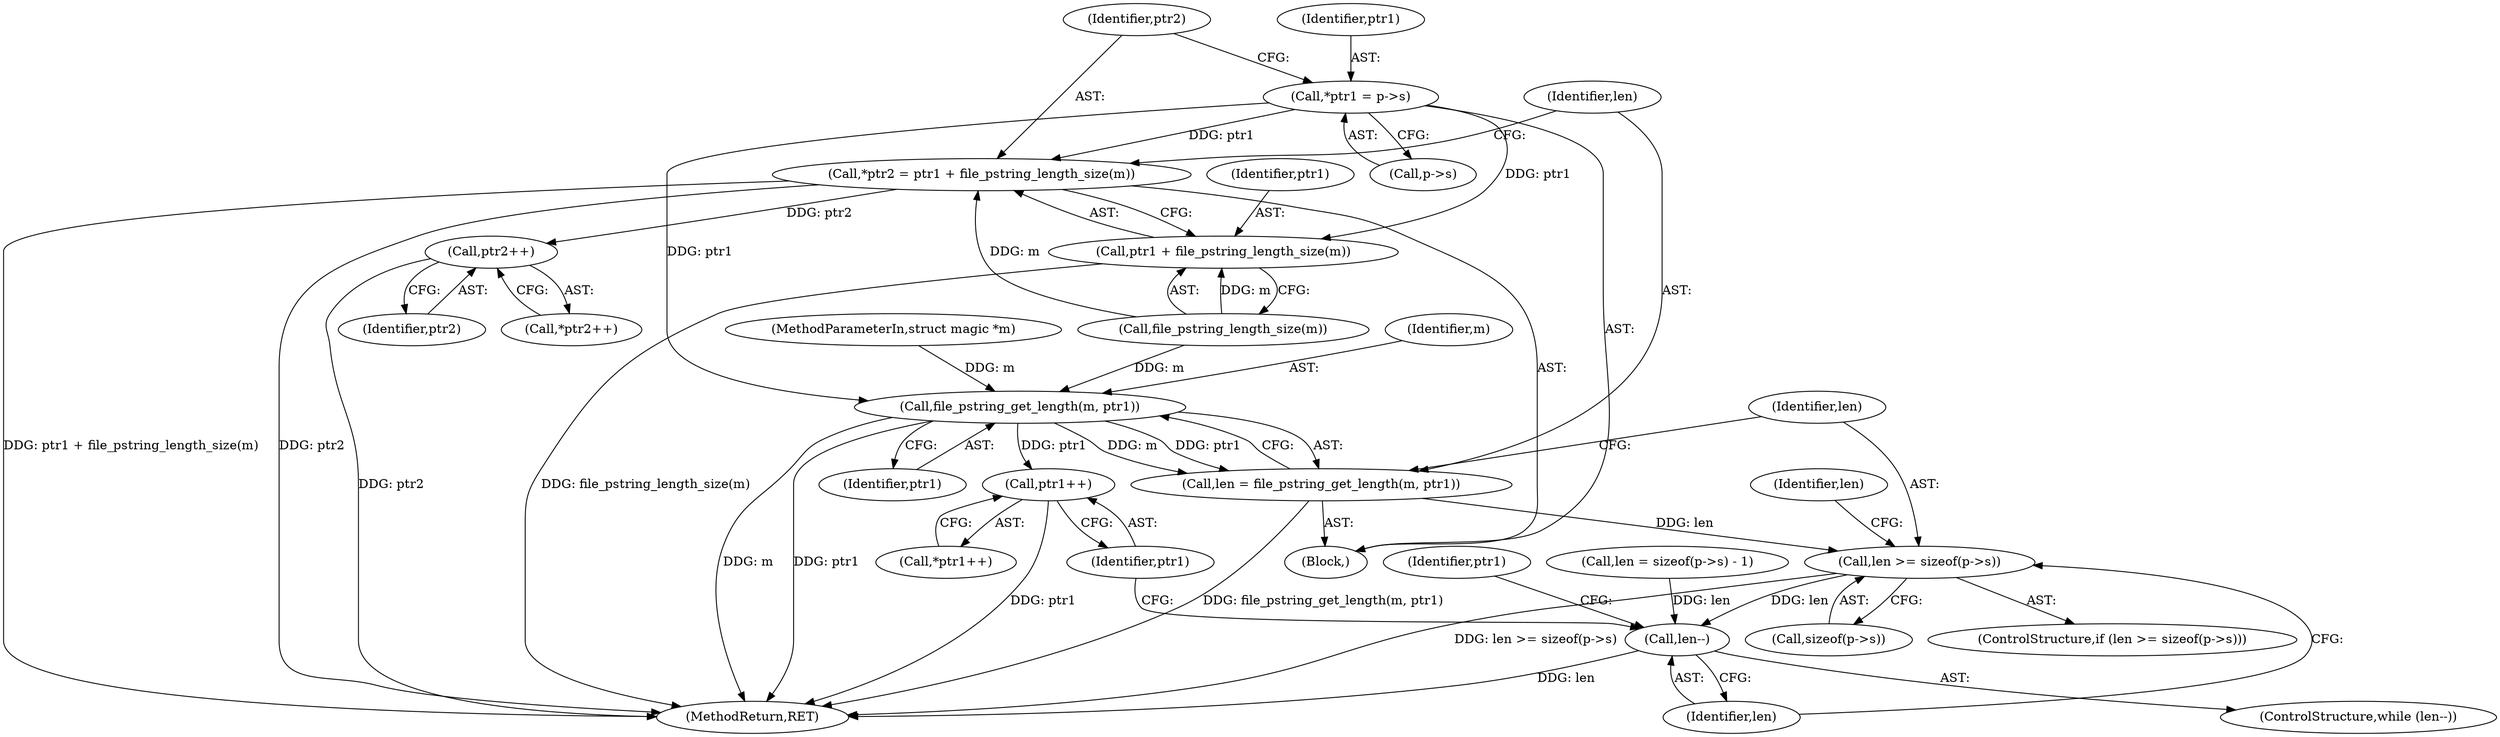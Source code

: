 digraph "0_file_4a284c89d6ef11aca34da65da7d673050a5ea320_2@pointer" {
"1000173" [label="(Call,*ptr1 = p->s)"];
"1000179" [label="(Call,*ptr2 = ptr1 + file_pstring_length_size(m))"];
"1000214" [label="(Call,ptr2++)"];
"1000181" [label="(Call,ptr1 + file_pstring_length_size(m))"];
"1000188" [label="(Call,file_pstring_get_length(m, ptr1))"];
"1000186" [label="(Call,len = file_pstring_get_length(m, ptr1))"];
"1000192" [label="(Call,len >= sizeof(p->s))"];
"1000207" [label="(Call,len--)"];
"1000211" [label="(Call,ptr1++)"];
"1000193" [label="(Identifier,len)"];
"1000206" [label="(ControlStructure,while (len--))"];
"1000208" [label="(Identifier,len)"];
"1000211" [label="(Call,ptr1++)"];
"1000187" [label="(Identifier,len)"];
"1000179" [label="(Call,*ptr2 = ptr1 + file_pstring_length_size(m))"];
"1000183" [label="(Call,file_pstring_length_size(m))"];
"1000218" [label="(Identifier,ptr1)"];
"1000103" [label="(MethodParameterIn,struct magic *m)"];
"1000180" [label="(Identifier,ptr2)"];
"1000171" [label="(Block,)"];
"1000194" [label="(Call,sizeof(p->s))"];
"1000175" [label="(Call,p->s)"];
"1000215" [label="(Identifier,ptr2)"];
"1000198" [label="(Call,len = sizeof(p->s) - 1)"];
"1000199" [label="(Identifier,len)"];
"1000214" [label="(Call,ptr2++)"];
"1000174" [label="(Identifier,ptr1)"];
"1000212" [label="(Identifier,ptr1)"];
"1000188" [label="(Call,file_pstring_get_length(m, ptr1))"];
"1000181" [label="(Call,ptr1 + file_pstring_length_size(m))"];
"1000210" [label="(Call,*ptr1++)"];
"1000213" [label="(Call,*ptr2++)"];
"1000902" [label="(MethodReturn,RET)"];
"1000182" [label="(Identifier,ptr1)"];
"1000189" [label="(Identifier,m)"];
"1000191" [label="(ControlStructure,if (len >= sizeof(p->s)))"];
"1000173" [label="(Call,*ptr1 = p->s)"];
"1000186" [label="(Call,len = file_pstring_get_length(m, ptr1))"];
"1000190" [label="(Identifier,ptr1)"];
"1000192" [label="(Call,len >= sizeof(p->s))"];
"1000207" [label="(Call,len--)"];
"1000173" -> "1000171"  [label="AST: "];
"1000173" -> "1000175"  [label="CFG: "];
"1000174" -> "1000173"  [label="AST: "];
"1000175" -> "1000173"  [label="AST: "];
"1000180" -> "1000173"  [label="CFG: "];
"1000173" -> "1000179"  [label="DDG: ptr1"];
"1000173" -> "1000181"  [label="DDG: ptr1"];
"1000173" -> "1000188"  [label="DDG: ptr1"];
"1000179" -> "1000171"  [label="AST: "];
"1000179" -> "1000181"  [label="CFG: "];
"1000180" -> "1000179"  [label="AST: "];
"1000181" -> "1000179"  [label="AST: "];
"1000187" -> "1000179"  [label="CFG: "];
"1000179" -> "1000902"  [label="DDG: ptr1 + file_pstring_length_size(m)"];
"1000179" -> "1000902"  [label="DDG: ptr2"];
"1000183" -> "1000179"  [label="DDG: m"];
"1000179" -> "1000214"  [label="DDG: ptr2"];
"1000214" -> "1000213"  [label="AST: "];
"1000214" -> "1000215"  [label="CFG: "];
"1000215" -> "1000214"  [label="AST: "];
"1000213" -> "1000214"  [label="CFG: "];
"1000214" -> "1000902"  [label="DDG: ptr2"];
"1000181" -> "1000183"  [label="CFG: "];
"1000182" -> "1000181"  [label="AST: "];
"1000183" -> "1000181"  [label="AST: "];
"1000181" -> "1000902"  [label="DDG: file_pstring_length_size(m)"];
"1000183" -> "1000181"  [label="DDG: m"];
"1000188" -> "1000186"  [label="AST: "];
"1000188" -> "1000190"  [label="CFG: "];
"1000189" -> "1000188"  [label="AST: "];
"1000190" -> "1000188"  [label="AST: "];
"1000186" -> "1000188"  [label="CFG: "];
"1000188" -> "1000902"  [label="DDG: ptr1"];
"1000188" -> "1000902"  [label="DDG: m"];
"1000188" -> "1000186"  [label="DDG: m"];
"1000188" -> "1000186"  [label="DDG: ptr1"];
"1000183" -> "1000188"  [label="DDG: m"];
"1000103" -> "1000188"  [label="DDG: m"];
"1000188" -> "1000211"  [label="DDG: ptr1"];
"1000186" -> "1000171"  [label="AST: "];
"1000187" -> "1000186"  [label="AST: "];
"1000193" -> "1000186"  [label="CFG: "];
"1000186" -> "1000902"  [label="DDG: file_pstring_get_length(m, ptr1)"];
"1000186" -> "1000192"  [label="DDG: len"];
"1000192" -> "1000191"  [label="AST: "];
"1000192" -> "1000194"  [label="CFG: "];
"1000193" -> "1000192"  [label="AST: "];
"1000194" -> "1000192"  [label="AST: "];
"1000199" -> "1000192"  [label="CFG: "];
"1000208" -> "1000192"  [label="CFG: "];
"1000192" -> "1000902"  [label="DDG: len >= sizeof(p->s)"];
"1000192" -> "1000207"  [label="DDG: len"];
"1000207" -> "1000206"  [label="AST: "];
"1000207" -> "1000208"  [label="CFG: "];
"1000208" -> "1000207"  [label="AST: "];
"1000212" -> "1000207"  [label="CFG: "];
"1000218" -> "1000207"  [label="CFG: "];
"1000207" -> "1000902"  [label="DDG: len"];
"1000198" -> "1000207"  [label="DDG: len"];
"1000211" -> "1000210"  [label="AST: "];
"1000211" -> "1000212"  [label="CFG: "];
"1000212" -> "1000211"  [label="AST: "];
"1000210" -> "1000211"  [label="CFG: "];
"1000211" -> "1000902"  [label="DDG: ptr1"];
}
